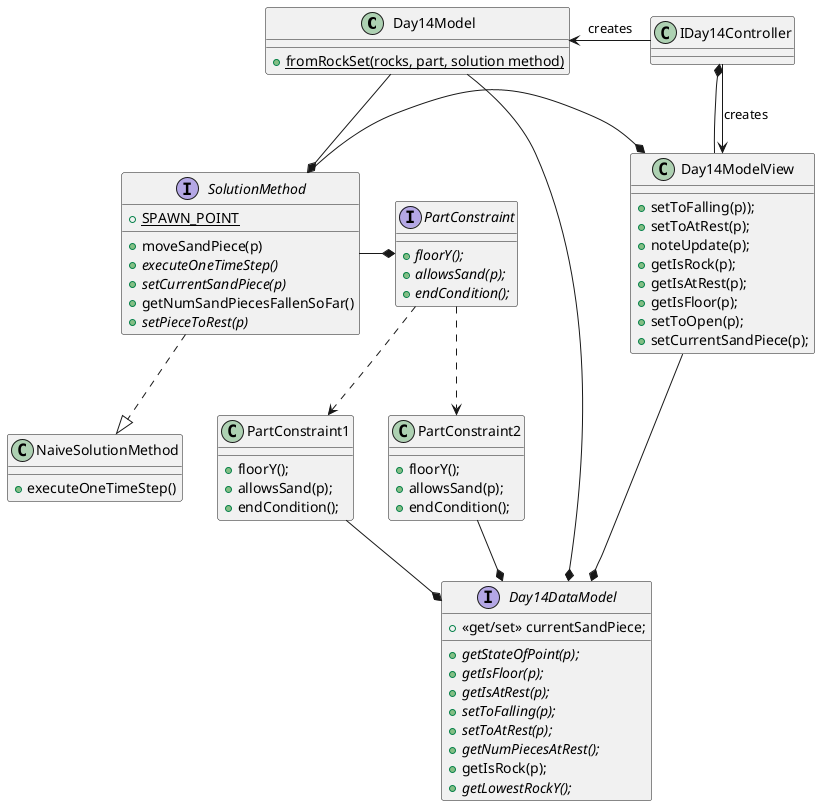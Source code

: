 @startuml
'https://plantuml.com/class-diagram


class Day14Model {
+ {static} fromRockSet(rocks, part, solution method)


}

Day14Model --* SolutionMethod

interface SolutionMethod {
+ {static} SPAWN_POINT
+ moveSandPiece(p)
+{abstract} executeOneTimeStep()
+{abstract} setCurrentSandPiece(p)
+ getNumSandPiecesFallenSoFar()
+{abstract} setPieceToRest(p)
}



SolutionMethod ..|> NaiveSolutionMethod
class NaiveSolutionMethod {
+ executeOneTimeStep()
}

SolutionMethod -* Day14ModelView

class Day14ModelView {
+ setToFalling(p));
+ setToAtRest(p);
+ noteUpdate(p);
+ getIsRock(p);
+ getIsAtRest(p);
+ getIsFloor(p);
+ setToOpen(p);
+ setCurrentSandPiece(p);
}

Day14Model --* Day14DataModel

IDay14Controller *-- Day14ModelView
Day14ModelView -* Day14DataModel
interface Day14DataModel {
+ <<get/set>> currentSandPiece;
+ {abstract} getStateOfPoint(p);
+ {abstract} getIsFloor(p);
+ {abstract} getIsAtRest(p);
+ {abstract} setToFalling(p);
+ {abstract} setToAtRest(p);
+ {abstract} getNumPiecesAtRest();
+ getIsRock(p);
+ {abstract}getLowestRockY();
}



interface PartConstraint {
+ {abstract} floorY();
+ {abstract} allowsSand(p);
+ {abstract} endCondition();
}

PartConstraint ..> PartConstraint2
PartConstraint ..> PartConstraint1

class PartConstraint1 {
    +floorY();
    +allowsSand(p);
    +endCondition();
}
class PartConstraint2 {
+ floorY();
+ allowsSand(p);
+ endCondition();
}
SolutionMethod -* PartConstraint
PartConstraint1 --* Day14DataModel
PartConstraint2 --* Day14DataModel

IDay14Controller --> Day14ModelView : "creates"
Day14Model <- IDay14Controller: "creates"
@enduml